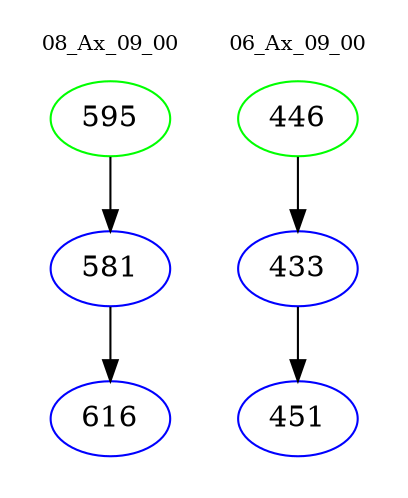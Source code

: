 digraph{
subgraph cluster_0 {
color = white
label = "08_Ax_09_00";
fontsize=10;
T0_595 [label="595", color="green"]
T0_595 -> T0_581 [color="black"]
T0_581 [label="581", color="blue"]
T0_581 -> T0_616 [color="black"]
T0_616 [label="616", color="blue"]
}
subgraph cluster_1 {
color = white
label = "06_Ax_09_00";
fontsize=10;
T1_446 [label="446", color="green"]
T1_446 -> T1_433 [color="black"]
T1_433 [label="433", color="blue"]
T1_433 -> T1_451 [color="black"]
T1_451 [label="451", color="blue"]
}
}

